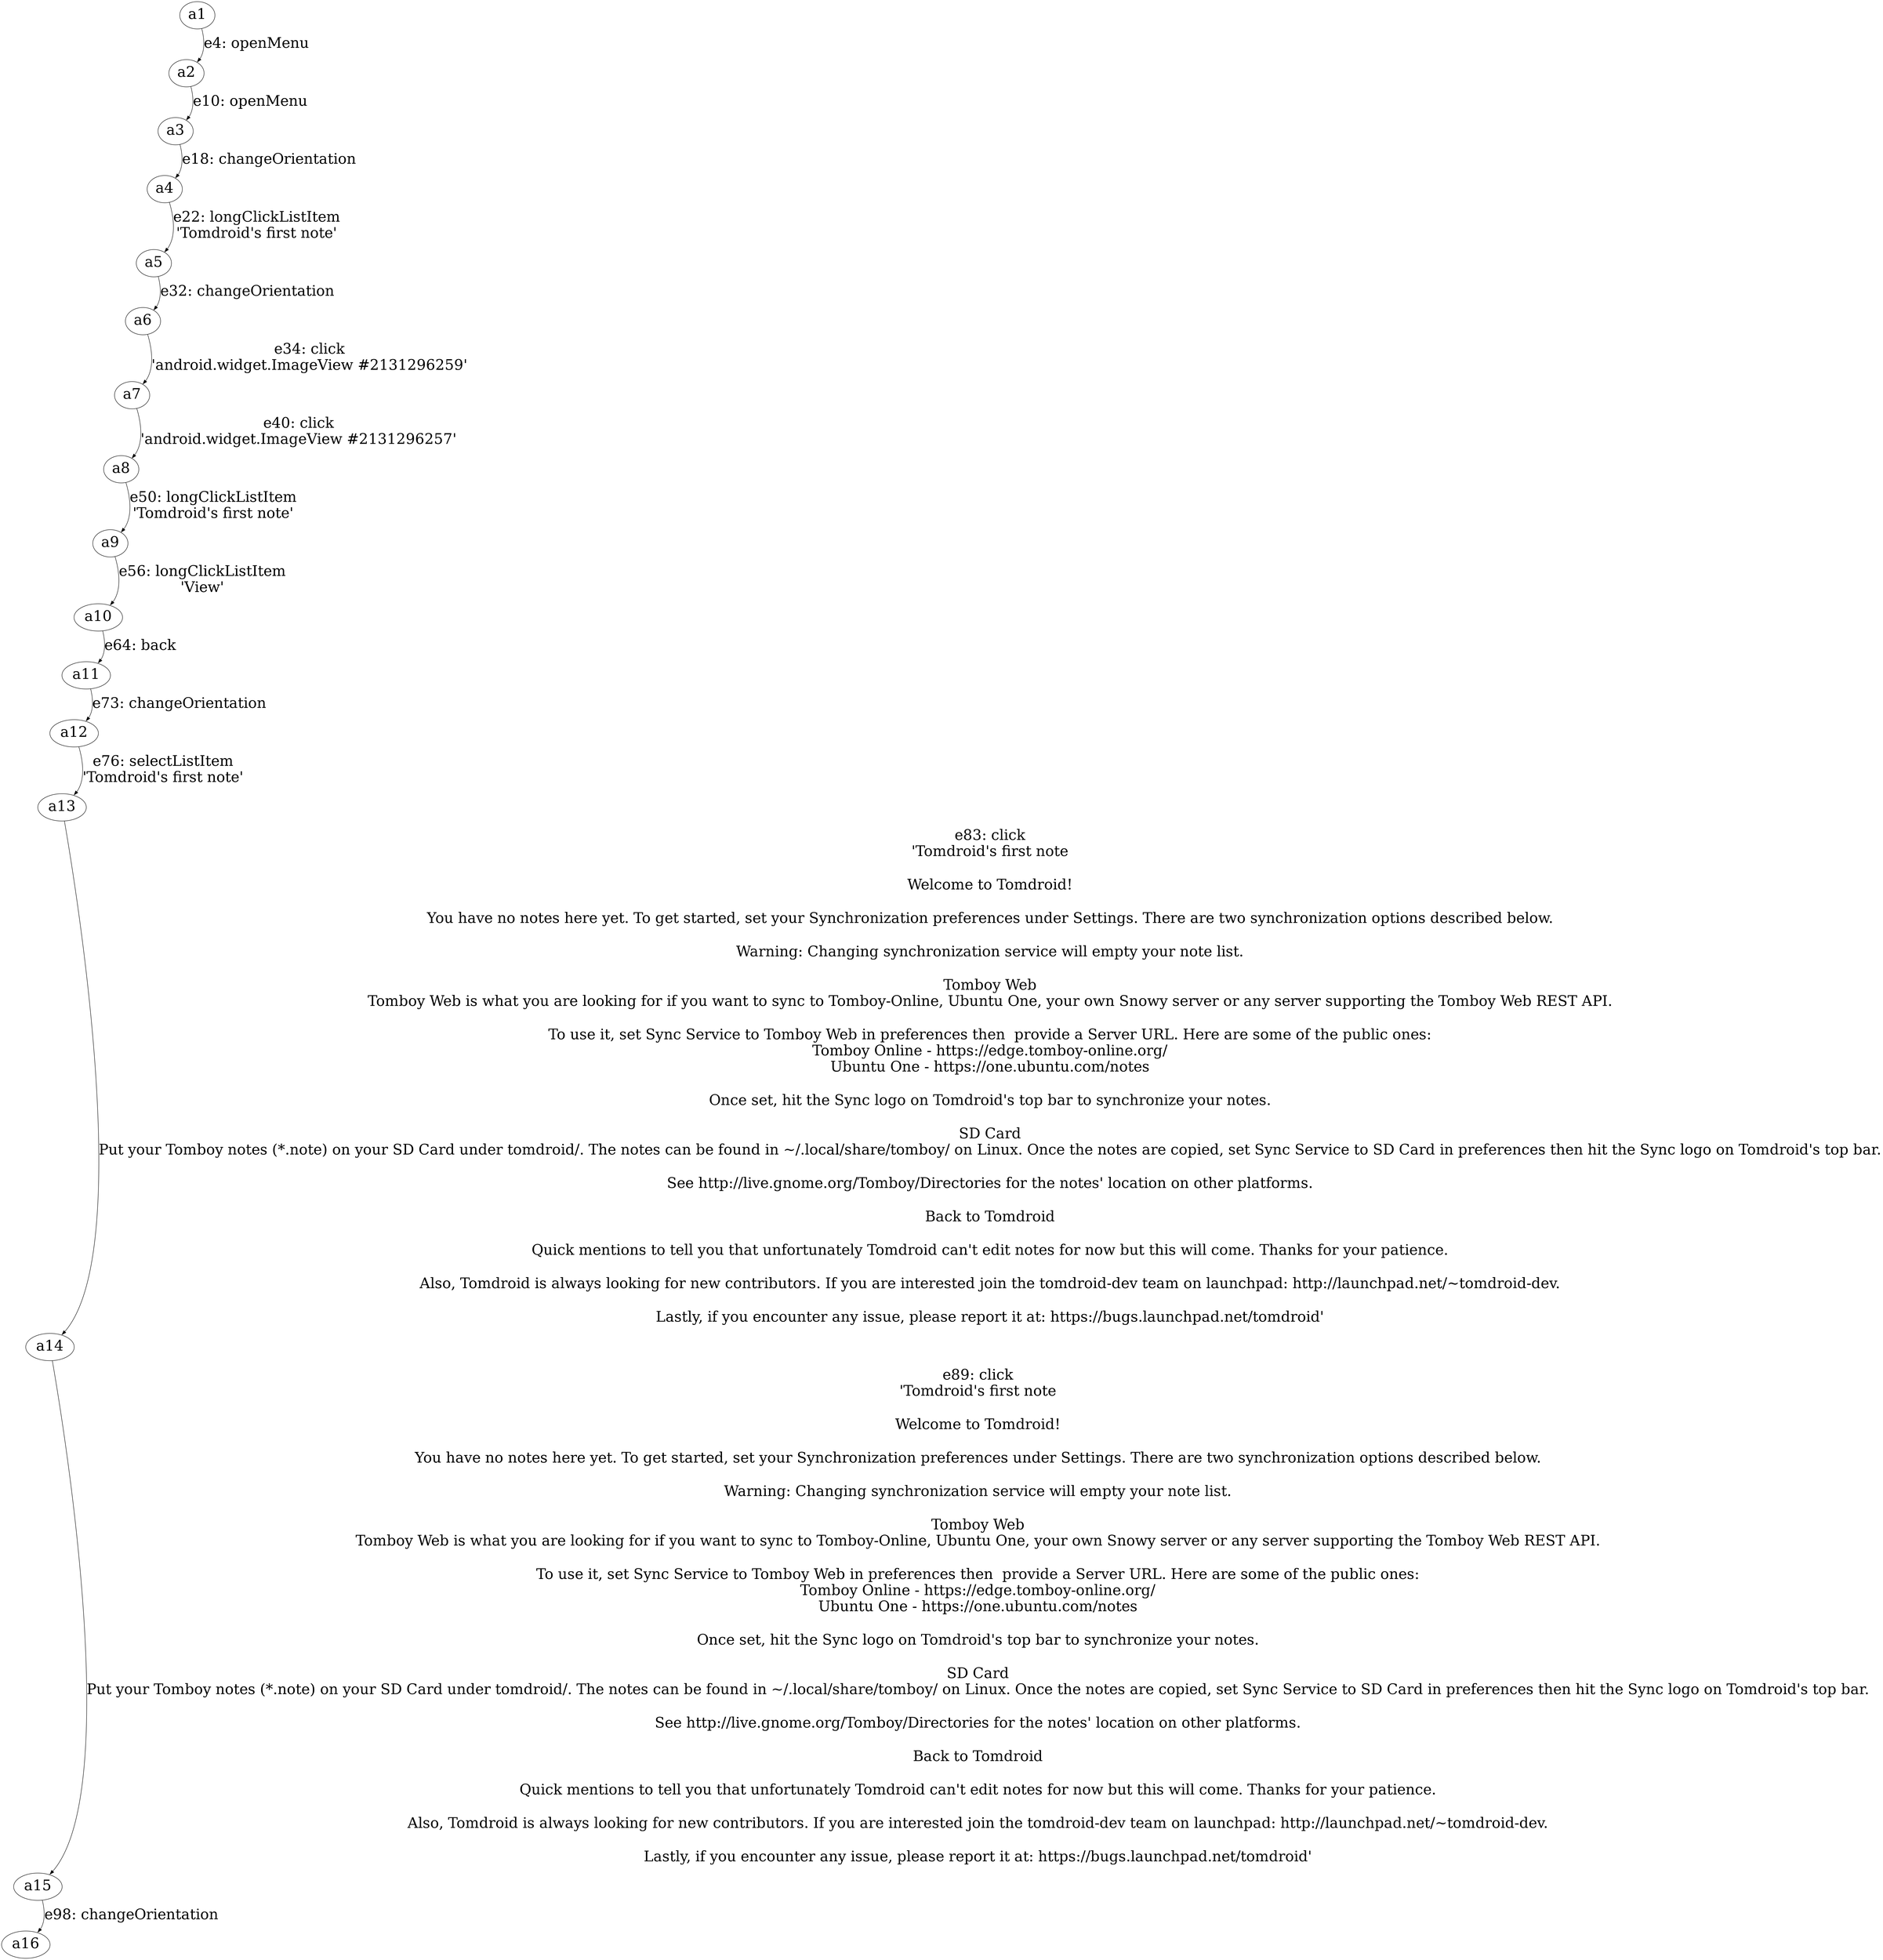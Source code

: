 digraph GuiTree {

	graph [nodesep=1, fontsize=36];
	node [fontsize=36];
	edge [fontsize=36, headport=ne];

## Edges

	a1 -> a2 [label="e4: openMenu"];
	a2 -> a3 [label="e10: openMenu"];
	a3 -> a4 [label="e18: changeOrientation"];
	a4 -> a5 [label="e22: longClickListItem\n'Tomdroid's first note'"];
	a5 -> a6 [label="e32: changeOrientation"];
	a6 -> a7 [label="e34: click\n'android.widget.ImageView #2131296259'"];
	a7 -> a8 [label="e40: click\n'android.widget.ImageView #2131296257'"];
	a8 -> a9 [label="e50: longClickListItem\n'Tomdroid's first note'"];
	a9 -> a10 [label="e56: longClickListItem\n'View'"];
	a10 -> a11 [label="e64: back"];
	a11 -> a12 [label="e73: changeOrientation"];
	a12 -> a13 [label="e76: selectListItem\n'Tomdroid's first note'"];
	a13 -> a14 [label="e83: click\n'Tomdroid's first note\n\nWelcome to Tomdroid!\n\nYou have no notes here yet. To get started, set your Synchronization preferences under Settings. There are two synchronization options described below.\n\nWarning: Changing synchronization service will empty your note list.\n\nTomboy Web\nTomboy Web is what you are looking for if you want to sync to Tomboy-Online, Ubuntu One, your own Snowy server or any server supporting the Tomboy Web REST API.\n\nTo use it, set Sync Service to Tomboy Web in preferences then  provide a Server URL. Here are some of the public ones:\nTomboy Online - https://edge.tomboy-online.org/\nUbuntu One - https://one.ubuntu.com/notes\n\nOnce set, hit the Sync logo on Tomdroid's top bar to synchronize your notes.\n\nSD Card\nPut your Tomboy notes (*.note) on your SD Card under tomdroid/. The notes can be found in ~/.local/share/tomboy/ on Linux. Once the notes are copied, set Sync Service to SD Card in preferences then hit the Sync logo on Tomdroid's top bar.\n\nSee http://live.gnome.org/Tomboy/Directories for the notes' location on other platforms.\n\nBack to Tomdroid\n\nQuick mentions to tell you that unfortunately Tomdroid can't edit notes for now but this will come. Thanks for your patience.\n\nAlso, Tomdroid is always looking for new contributors. If you are interested join the tomdroid-dev team on launchpad: http://launchpad.net/~tomdroid-dev.\n\nLastly, if you encounter any issue, please report it at: https://bugs.launchpad.net/tomdroid'"];
	a14 -> a15 [label="e89: click\n'Tomdroid's first note\n\nWelcome to Tomdroid!\n\nYou have no notes here yet. To get started, set your Synchronization preferences under Settings. There are two synchronization options described below.\n\nWarning: Changing synchronization service will empty your note list.\n\nTomboy Web\nTomboy Web is what you are looking for if you want to sync to Tomboy-Online, Ubuntu One, your own Snowy server or any server supporting the Tomboy Web REST API.\n\nTo use it, set Sync Service to Tomboy Web in preferences then  provide a Server URL. Here are some of the public ones:\nTomboy Online - https://edge.tomboy-online.org/\nUbuntu One - https://one.ubuntu.com/notes\n\nOnce set, hit the Sync logo on Tomdroid's top bar to synchronize your notes.\n\nSD Card\nPut your Tomboy notes (*.note) on your SD Card under tomdroid/. The notes can be found in ~/.local/share/tomboy/ on Linux. Once the notes are copied, set Sync Service to SD Card in preferences then hit the Sync logo on Tomdroid's top bar.\n\nSee http://live.gnome.org/Tomboy/Directories for the notes' location on other platforms.\n\nBack to Tomdroid\n\nQuick mentions to tell you that unfortunately Tomdroid can't edit notes for now but this will come. Thanks for your patience.\n\nAlso, Tomdroid is always looking for new contributors. If you are interested join the tomdroid-dev team on launchpad: http://launchpad.net/~tomdroid-dev.\n\nLastly, if you encounter any issue, please report it at: https://bugs.launchpad.net/tomdroid'"];
	a15 -> a16 [label="e98: changeOrientation"];

## Nodes

	a1 [label="a1"];

	a2 [label="a2"];

	a3 [label="a3"];

	a4 [label="a4"];

	a5 [label="a5"];

	a6 [label="a6"];

	a7 [label="a7"];

	a8 [label="a8"];

	a9 [label="a9"];

	a10 [label="a10"];

	a11 [label="a11"];

	a12 [label="a12"];

	a13 [label="a13"];

	a14 [label="a14"];

	a15 [label="a15"];

	a16 [label="a16"];

}

